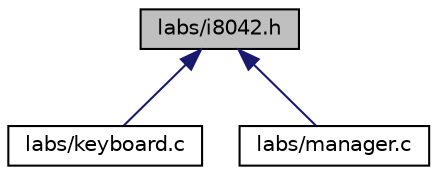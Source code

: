digraph "labs/i8042.h"
{
 // LATEX_PDF_SIZE
  edge [fontname="Helvetica",fontsize="10",labelfontname="Helvetica",labelfontsize="10"];
  node [fontname="Helvetica",fontsize="10",shape=record];
  Node1 [label="labs/i8042.h",height=0.2,width=0.4,color="black", fillcolor="grey75", style="filled", fontcolor="black",tooltip=" "];
  Node1 -> Node2 [dir="back",color="midnightblue",fontsize="10",style="solid",fontname="Helvetica"];
  Node2 [label="labs/keyboard.c",height=0.2,width=0.4,color="black", fillcolor="white", style="filled",URL="$keyboard_8c.html",tooltip=" "];
  Node1 -> Node3 [dir="back",color="midnightblue",fontsize="10",style="solid",fontname="Helvetica"];
  Node3 [label="labs/manager.c",height=0.2,width=0.4,color="black", fillcolor="white", style="filled",URL="$manager_8c.html",tooltip=" "];
}
